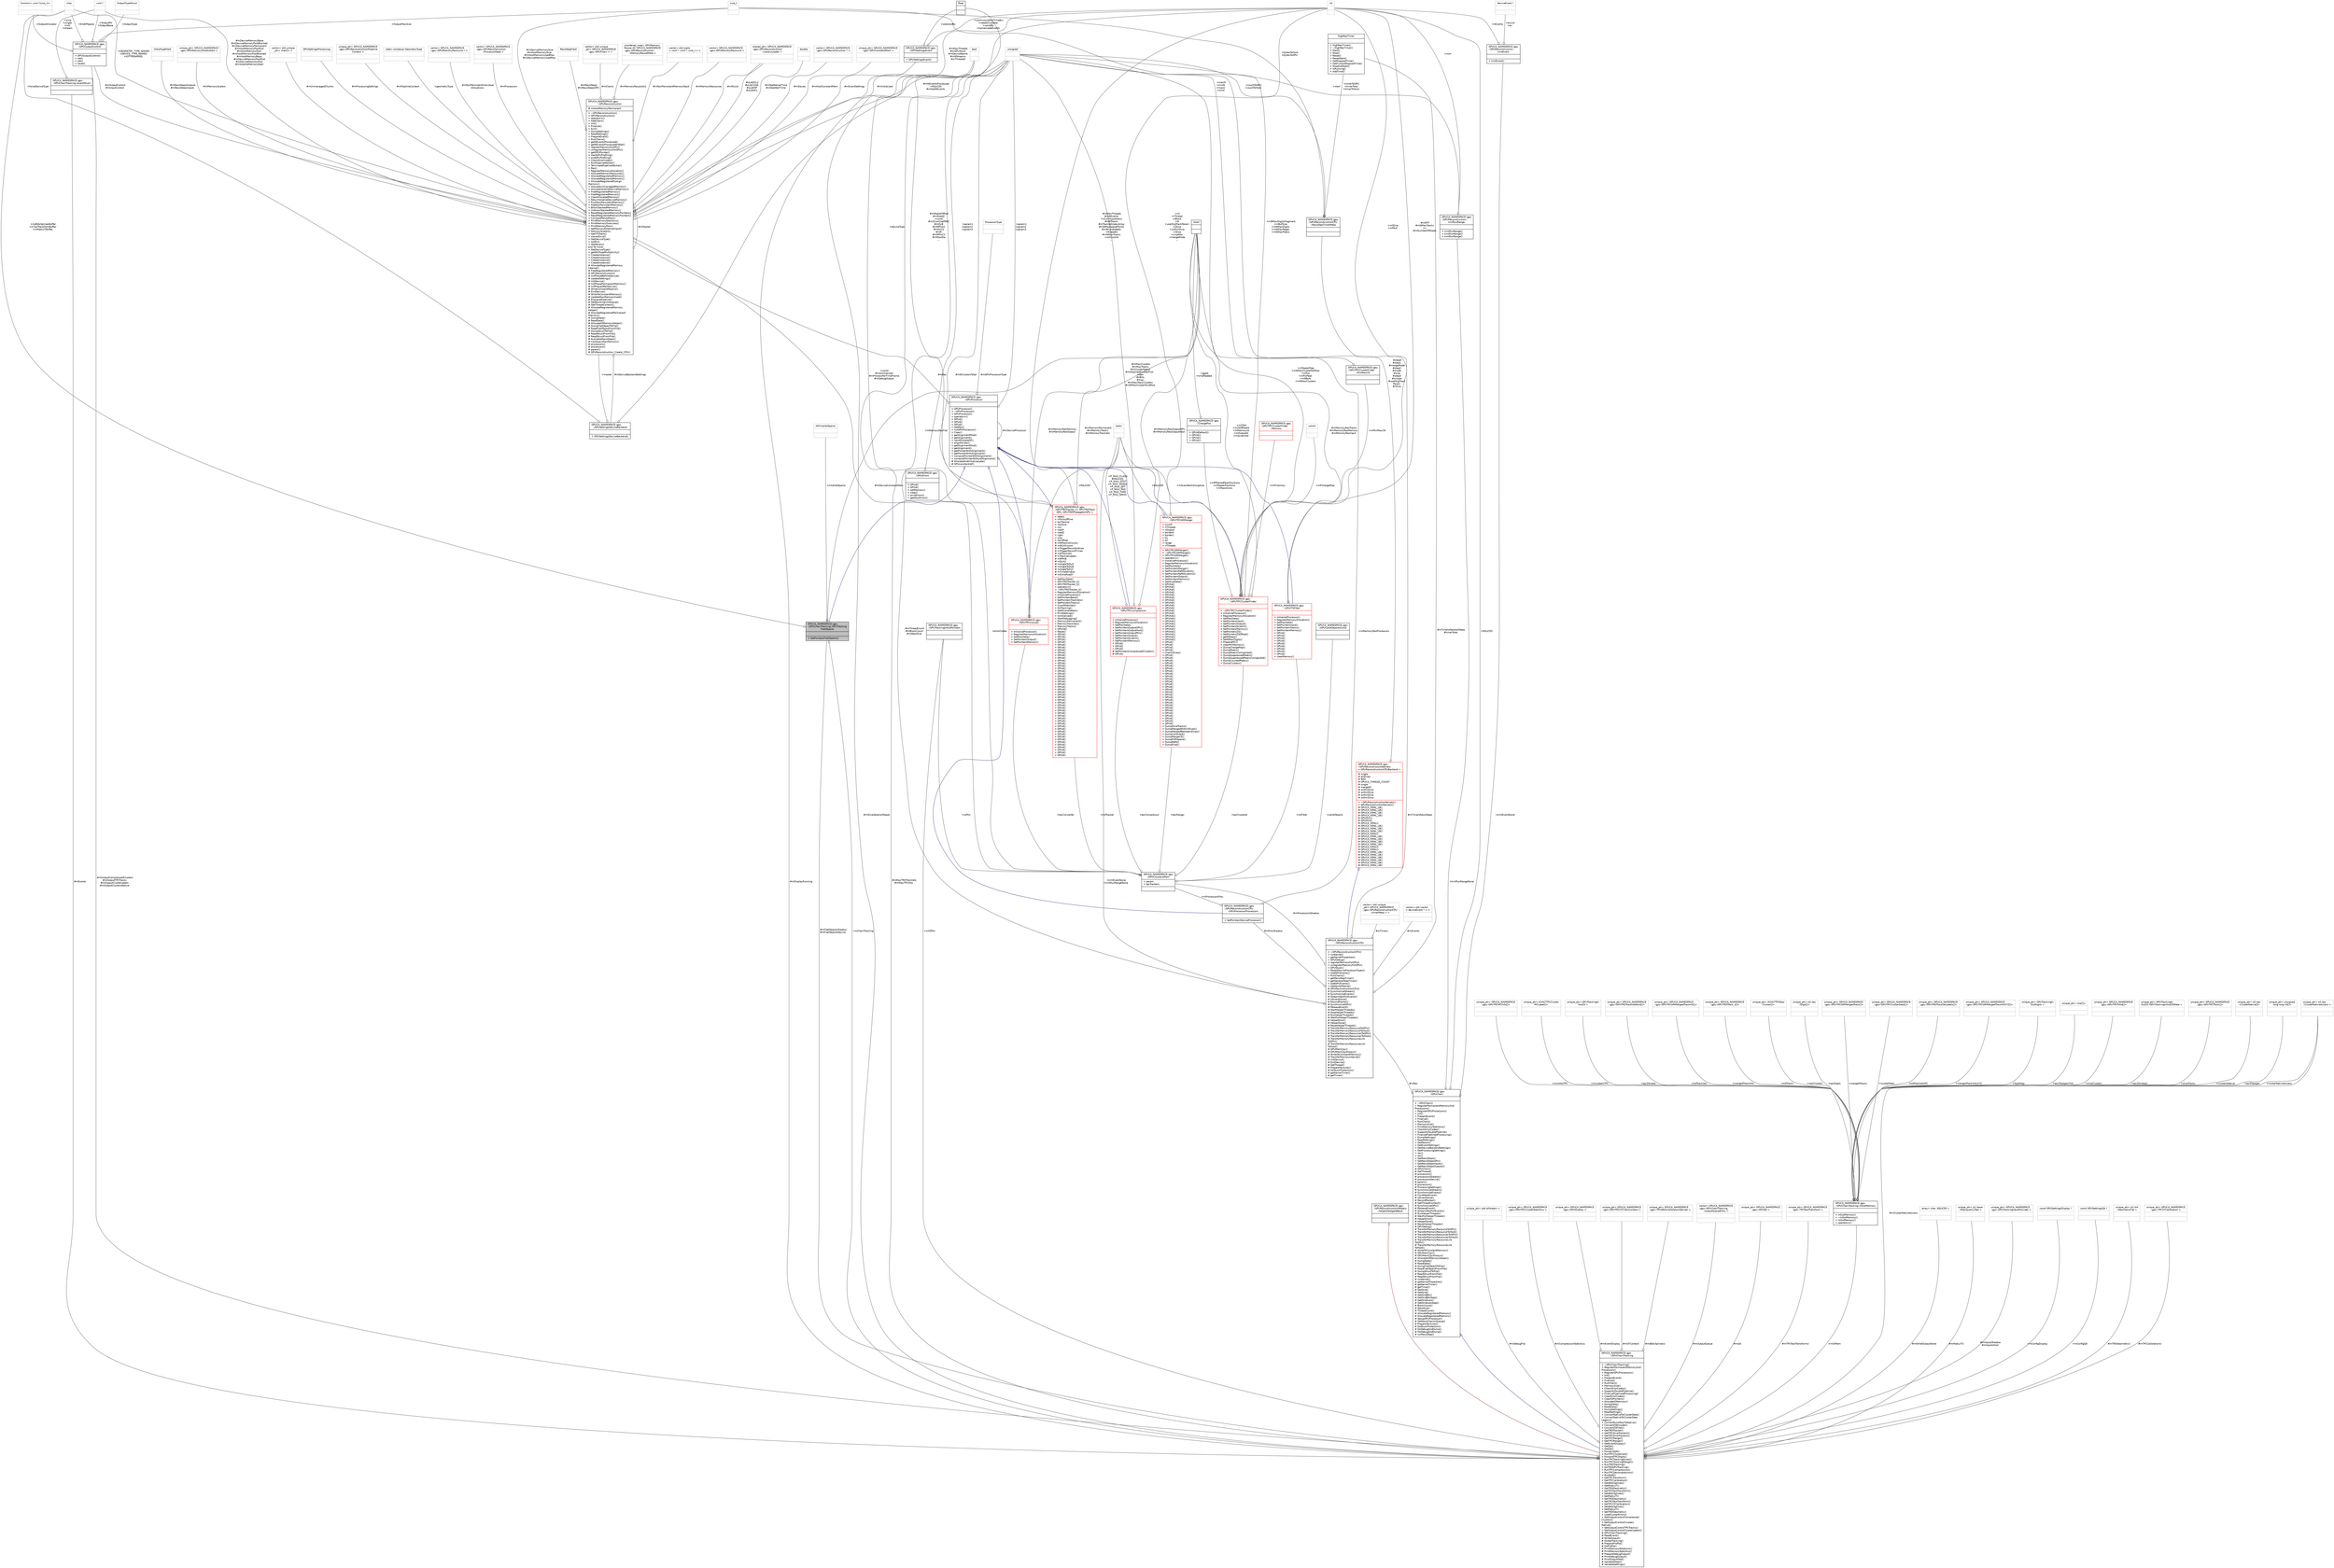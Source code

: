 digraph "GPUCA_NAMESPACE::gpu::GPUChainTracking::GPUTrackingFlatObjects"
{
 // INTERACTIVE_SVG=YES
  bgcolor="transparent";
  edge [fontname="Helvetica",fontsize="10",labelfontname="Helvetica",labelfontsize="10"];
  node [fontname="Helvetica",fontsize="10",shape=record];
  Node2 [label="{GPUCA_NAMESPACE::gpu\l::GPUChainTracking::GPUTracking\lFlatObjects\n||+ SetPointersFlatObjects()\l}",height=0.2,width=0.4,color="black", fillcolor="grey75", style="filled", fontcolor="black"];
  Node3 -> Node2 [dir="back",color="midnightblue",fontsize="10",style="solid",arrowtail="onormal",fontname="Helvetica"];
  Node3 [label="{GPUCA_NAMESPACE::gpu\l::GPUProcessor\n||+ GPUProcessor()\l+ ~GPUProcessor()\l+ GPUProcessor()\l+ operator=()\l+ GPUd()\l+ GPUd()\l+ GPUd()\l+ GetRec()\l+ InitGPUProcessor()\l+ Clear()\l+ getAlignmentMod()\l+ getAlignment()\l+ nextMultipleOf()\l+ alignPointer()\l+ getAlignmentMod()\l+ getAlignment()\l+ getPointerWithAlignment()\l+ getPointerWithAlignment()\l+ computePointerWithAlignment()\l+ computePointerWithoutAlignment()\l# AllocateAndInitializeLate()\l# GPUconstantref()\l}",height=0.2,width=0.4,color="black",URL="$d0/dd7/classGPUCA__NAMESPACE_1_1gpu_1_1GPUProcessor.html"];
  Node4 -> Node3 [color="grey25",fontsize="10",style="solid",label=" #mRec" ,arrowhead="odiamond",fontname="Helvetica"];
  Node4 [label="{GPUCA_NAMESPACE::gpu\l::GPUReconstruction\n|# mHostMemoryPermanent\l|+ ~GPUReconstruction()\l+ GPUReconstruction()\l+ operator=()\l+ AddChain()\l+ Init()\l+ Finalize()\l+ Exit()\l+ DumpSettings()\l+ ReadSettings()\l+ PrepareEvent()\l+ RunChains()\l+ getNEventsProcessed()\l+ getNEventsProcessedInStat()\l+ registerMemoryForGPU()\l+ unregisterMemoryForGPU()\l+ getGPUPointer()\l+ startGPUProfiling()\l+ endGPUProfiling()\l+ CheckErrorCodes()\l+ RunPipelineWorker()\l+ TerminatePipelineWorker()\l+ Res()\l+ RegisterMemoryAllocation()\l+ AllocateMemoryResources()\l+ AllocateRegisteredMemory()\l+ AllocateRegisteredMemory()\l+ AllocateRegisteredForeign\lMemory()\l+ AllocateUnmanagedMemory()\l+ AllocateVolatileDeviceMemory()\l+ FreeRegisteredMemory()\l+ FreeRegisteredMemory()\l+ ClearAllocatedMemory()\l+ ReturnVolatileDeviceMemory()\l+ PushNonPersistentMemory()\l+ PopNonPersistentMemory()\l+ BlockStackedMemory()\l+ UnblockStackedMemory()\l+ ResetRegisteredMemoryPointers()\l+ ResetRegisteredMemoryPointers()\l+ ComputeReuseMax()\l+ PrintMemoryStatistics()\l+ PrintMemoryOverview()\l+ PrintMemoryMax()\l+ SetMemoryExternalInput()\l+ MemoryScalers()\l+ GetITSTraits()\l+ slavesExist()\l+ GetDeviceType()\l+ IsGPU()\l+ GetParam()\land 30 more...\l+ GetDeviceType()\l+ getNIOTypeMultiplicity()\l+ CreateInstance()\l+ CreateInstance()\l+ CreateInstance()\l+ CreateInstance()\l# AllocateRegisteredMemory\lInternal()\l# FreeRegisteredMemory()\l# GPUReconstruction()\l# InitPhaseBeforeDevice()\l# UpdateSettings()\l# InitDevice()\l# InitPhasePermanentMemory()\l# InitPhaseAfterDevice()\l# WriteConstantParams()\l# ExitDevice()\l# WriteToConstantMemory()\l# UpdateMaxMemoryUsed()\l# EnqueuePipeline()\l# GetNextChainInQueue()\l# GetThreadContext()\l# AllocateRegisteredMemory\lHelper()\l# AllocateRegisteredPermanent\lMemory()\l# DumpData()\l# ReadData()\l# AllocateIOMemoryHelper()\l# DumpFlatObjectToFile()\l# ReadFlatObjectFromFile()\l# DumpStructToFile()\l# ReadStructFromFile()\l# ReadStructFromFile()\l# AvailableRecoSteps()\l# CanQueryMaxMemory()\l# processors()\l# processors()\l# param()\l# GPUReconstruction_Create_CPU()\l}",height=0.2,width=0.4,color="black",URL="$d6/df4/classGPUCA__NAMESPACE_1_1gpu_1_1GPUReconstruction.html"];
  Node5 -> Node4 [color="grey25",fontsize="10",style="solid",label=" #mUnmanagedChunks" ,arrowhead="odiamond",fontname="Helvetica"];
  Node5 [label="{vector\< std::unique\l_ptr\< char[]\> \>\n||}",height=0.2,width=0.4,color="grey75"];
  Node4 -> Node4 [color="grey25",fontsize="10",style="solid",label=" #mMaster" ,arrowhead="odiamond",fontname="Helvetica"];
  Node6 -> Node4 [color="grey25",fontsize="10",style="solid",label=" #mMemoryResources" ,arrowhead="odiamond",fontname="Helvetica"];
  Node6 [label="{vector\< GPUCA_NAMESPACE\l::gpu::GPUMemoryResource \>\n||}",height=0.2,width=0.4,color="grey75"];
  Node7 -> Node4 [color="grey25",fontsize="10",style="solid",label=" #sLibOCL2\n#sLibCUDA\n#sLibHIP\n#sLibOCL" ,arrowhead="odiamond",fontname="Helvetica"];
  Node7 [label="{shared_ptr\< GPUCA_NAMESPACE\l::gpu::GPUReconstruction\l::LibraryLoader \>\n||}",height=0.2,width=0.4,color="grey75"];
  Node8 -> Node4 [color="grey25",fontsize="10",style="solid",label=" #mStatKernelTime\n#mStatWallTime" ,arrowhead="odiamond",fontname="Helvetica"];
  Node8 [label="{double\n||}",height=0.2,width=0.4,color="grey75"];
  Node9 -> Node4 [color="grey25",fontsize="10",style="solid",label=" #mSlaves" ,arrowhead="odiamond",fontname="Helvetica"];
  Node9 [label="{vector\< GPUCA_NAMESPACE\l::gpu::GPUReconstruction * \>\n||}",height=0.2,width=0.4,color="grey75"];
  Node10 -> Node4 [color="grey25",fontsize="10",style="solid",label=" #mHostConstantMem" ,arrowhead="odiamond",fontname="Helvetica"];
  Node10 [label="{unique_ptr\< GPUCA_NAMESPACE\l::gpu::GPUConstantMem \>\n||}",height=0.2,width=0.4,color="grey75"];
  Node11 -> Node4 [color="grey25",fontsize="10",style="solid",label=" #mRecoStepsOutputs\n#mRecoStepsInputs" ,arrowhead="odiamond",fontname="Helvetica"];
  Node11 [label="{InOutTypeField\n||}",height=0.2,width=0.4,color="grey75"];
  Node12 -> Node4 [color="grey25",fontsize="10",style="solid",label=" #mMemoryScalers" ,arrowhead="odiamond",fontname="Helvetica"];
  Node12 [label="{unique_ptr\< GPUCA_NAMESPACE\l::gpu::GPUMemorySizeScalers \>\n||}",height=0.2,width=0.4,color="grey75"];
  Node13 -> Node4 [color="grey25",fontsize="10",style="solid",label=" #mOutputControl\n#mInputControl" ,arrowhead="odiamond",fontname="Helvetica"];
  Node13 [label="{GPUCA_NAMESPACE::gpu\l::GPUOutputControl\n||+ GPUOutputControl()\l+ set()\l+ set()\l+ reset()\l}",height=0.2,width=0.4,color="black",URL="$d4/d7c/structGPUCA__NAMESPACE_1_1gpu_1_1GPUOutputControl.html"];
  Node14 -> Node13 [color="grey25",fontsize="10",style="solid",label=" +OutputAllocator" ,arrowhead="odiamond",fontname="Helvetica"];
  Node14 [label="{function\< void *(size_t)\>\n||}",height=0.2,width=0.4,color="grey75"];
  Node15 -> Node13 [color="grey25",fontsize="10",style="solid",label=" +EndOfSpace" ,arrowhead="odiamond",fontname="Helvetica"];
  Node15 [label="{char\n||}",height=0.2,width=0.4,color="grey75"];
  Node16 -> Node13 [color="grey25",fontsize="10",style="solid",label=" +OutputMaxSize" ,arrowhead="odiamond",fontname="Helvetica"];
  Node16 [label="{size_t\n||}",height=0.2,width=0.4,color="grey75"];
  Node17 -> Node13 [color="grey25",fontsize="10",style="solid",label=" +OutputType" ,arrowhead="odiamond",fontname="Helvetica"];
  Node17 [label="{OutputTypeStruct\n||}",height=0.2,width=0.4,color="grey75"];
  Node18 -> Node13 [color="grey25",fontsize="10",style="solid",label=" +OutputPtr\n+OutputBase" ,arrowhead="odiamond",fontname="Helvetica"];
  Node18 [label="{void *\n||}",height=0.2,width=0.4,color="grey75"];
  Node15 -> Node4 [color="grey25",fontsize="10",style="solid",label=" +GEOMETRY_TYPE_NAMES\n+DEVICE_TYPE_NAMES\n+IOTYPENAMES" ,arrowhead="odiamond",fontname="Helvetica"];
  Node7 -> Node4 [color="grey25",fontsize="10",style="solid",label=" #mMyLib" ,arrowhead="odiamond",fontname="Helvetica"];
  Node19 -> Node4 [color="grey25",fontsize="10",style="solid",label=" #mEventSettings" ,arrowhead="odiamond",fontname="Helvetica"];
  Node19 [label="{GPUCA_NAMESPACE::gpu\l::GPUSettingsEvent\n||+ GPUSettingsEvent()\l}",height=0.2,width=0.4,color="black",URL="$d0/d50/structGPUCA__NAMESPACE_1_1gpu_1_1GPUSettingsEvent.html"];
  Node20 -> Node19 [color="grey25",fontsize="10",style="solid",label=" +solenoidBz" ,arrowhead="odiamond",fontname="Helvetica"];
  Node20 [label="{float\n||}",height=0.2,width=0.4,color="black",URL="$d4/dc3/classfloat.html"];
  Node21 -> Node19 [color="grey25",fontsize="10",style="solid",label=" +continuousMaxTimeBin\n+needsClusterer\n+constBz\n+homemadeEvents" ,arrowhead="odiamond",fontname="Helvetica"];
  Node21 [label="{int\n||}",height=0.2,width=0.4,color="grey75"];
  Node16 -> Node4 [color="grey25",fontsize="10",style="solid",label=" #mDeviceMemorySize\n#mHostMemorySize\n#mHostMemoryUsedMax\n#mDeviceMemoryUsedMax" ,arrowhead="odiamond",fontname="Helvetica"];
  Node22 -> Node4 [color="grey25",fontsize="10",style="solid",label=" #mProcessingSettings" ,arrowhead="odiamond",fontname="Helvetica"];
  Node22 [label="{GPUSettingsProcessing\n||}",height=0.2,width=0.4,color="grey75"];
  Node23 -> Node4 [color="grey25",fontsize="10",style="solid",label=" #mDeviceConstantMem" ,arrowhead="odiamond",fontname="Helvetica"];
  Node23 [label="{GPUCA_NAMESPACE::gpu\l::GPUConstantMem\n|+ param\l+ tpcTrackers\l|}",height=0.2,width=0.4,color="black",URL="$dc/d57/structGPUCA__NAMESPACE_1_1gpu_1_1GPUConstantMem.html"];
  Node24 -> Node23 [color="grey25",fontsize="10",style="solid",label=" +tpcClusterer" ,arrowhead="odiamond",fontname="Helvetica"];
  Node24 [label="{GPUCA_NAMESPACE::gpu\l::GPUTPCClusterFinder\n||+ ~GPUTPCClusterFinder()\l+ InitializeProcessor()\l+ RegisterMemoryAllocation()\l+ SetMaxData()\l+ SetPointersInput()\l+ SetPointersOutput()\l+ SetPointersScratch()\l+ SetPointersMemory()\l+ SetPointersZS()\l+ SetPointersZSOffset()\l+ getNSteps()\l+ SetNMaxDigits()\l+ PrepareMC()\l+ clearMCMemory()\l+ DumpChargeMap()\l+ DumpPeaks()\l+ DumpPeaksCompacted()\l+ DumpSuppressedPeaks()\l+ DumpSuppressedPeaksCompacted()\l+ DumpCountedPeaks()\l+ DumpClusters()\l}",height=0.2,width=0.4,color="red",URL="$da/dac/classGPUCA__NAMESPACE_1_1gpu_1_1GPUTPCClusterFinder.html"];
  Node3 -> Node24 [dir="back",color="midnightblue",fontsize="10",style="solid",arrowtail="onormal",fontname="Helvetica"];
  Node25 -> Node24 [color="grey25",fontsize="10",style="solid",label=" +mMinMaxCN" ,arrowhead="odiamond",fontname="Helvetica"];
  Node25 [label="{GPUCA_NAMESPACE::gpu\l::GPUTPCClusterFinder\l::MinMaxCN\n||}",height=0.2,width=0.4,color="black",URL="$dc/dc6/structGPUCA__NAMESPACE_1_1gpu_1_1GPUTPCClusterFinder_1_1MinMaxCN.html"];
  Node26 -> Node25 [color="grey25",fontsize="10",style="solid",label=" +maxN\n+minN\n+maxC\n+minC" ,arrowhead="odiamond",fontname="Helvetica"];
  Node26 [label="{unsigned\n||}",height=0.2,width=0.4,color="grey75"];
  Node27 -> Node24 [color="grey25",fontsize="10",style="solid",label=" +mPmemory" ,arrowhead="odiamond",fontname="Helvetica"];
  Node27 [label="{GPUCA_NAMESPACE::gpu\l::GPUTPCClusterFinder\l::Memory\n||}",height=0.2,width=0.4,color="red",URL="$d6/d9c/structGPUCA__NAMESPACE_1_1gpu_1_1GPUTPCClusterFinder_1_1Memory.html"];
  Node32 -> Node24 [color="grey25",fontsize="10",style="solid",label=" +mPfilteredPeakPositions\n+mPpeakPositions\n+mPpositions" ,arrowhead="odiamond",fontname="Helvetica"];
  Node32 [label="{GPUCA_NAMESPACE::gpu\l::ChargePos\n||+ GPUdDefault()\l+ GPUdi()\l+ GPUdi()\l+ GPUdi()\l}",height=0.2,width=0.4,color="black",URL="$dd/d68/structGPUCA__NAMESPACE_1_1gpu_1_1ChargePos.html"];
  Node30 -> Node32 [color="grey25",fontsize="10",style="solid",label=" +gpad\n+timePadded" ,arrowhead="odiamond",fontname="Helvetica"];
  Node30 [label="{short\n||}",height=0.2,width=0.4,color="black",URL="$dc/d10/classshort.html"];
  Node30 -> Node24 [color="grey25",fontsize="10",style="solid",label=" +mZSId\n+mZSOffsetId\n+mMemoryId\n+mOutputId\n+mScratchId" ,arrowhead="odiamond",fontname="Helvetica"];
  Node16 -> Node24 [color="grey25",fontsize="10",style="solid",label=" +mNMaxDigitsFragment\n+mBufSize\n+mNMaxDigits\n+mNMaxPages\n+mNMaxPeaks" ,arrowhead="odiamond",fontname="Helvetica"];
  Node33 -> Node24 [color="grey25",fontsize="10",style="solid",label=" +mPchargeMap" ,arrowhead="odiamond",fontname="Helvetica"];
  Node33 [label="{ushort\n||}",height=0.2,width=0.4,color="grey75"];
  Node21 -> Node24 [color="grey25",fontsize="10",style="solid",label=" +mISlice\n+mPbuf" ,arrowhead="odiamond",fontname="Helvetica"];
  Node39 -> Node24 [color="grey25",fontsize="10",style="solid",label=" +mScanWorkGroupSize" ,arrowhead="odiamond",fontname="Helvetica"];
  Node39 [label="{static\n||}",height=0.2,width=0.4,color="grey75"];
  Node26 -> Node24 [color="grey25",fontsize="10",style="solid",label=" +mPpeakMap\n+mNMaxClusterPerRow\n+mPzs\n+mPisPeak\n+mNBufs\n+mNMaxClusters" ,arrowhead="odiamond",fontname="Helvetica"];
  Node43 -> Node23 [color="grey25",fontsize="10",style="solid",label=" +itsFitter" ,arrowhead="odiamond",fontname="Helvetica"];
  Node43 [label="{GPUCA_NAMESPACE::gpu\l::GPUITSFitter\n||+ InitializeProcessor()\l+ RegisterMemoryAllocation()\l+ SetMaxData()\l+ SetPointersInput()\l+ SetPointersTracks()\l+ SetPointersMemory()\l+ GPUd()\l+ GPUd()\l+ GPUd()\l+ GPUd()\l+ GPUd()\l+ GPUd()\l+ GPUd()\l+ GPUd()\l+ GPUd()\l+ clearMemory()\l}",height=0.2,width=0.4,color="red",URL="$d8/df8/classGPUCA__NAMESPACE_1_1gpu_1_1GPUITSFitter.html"];
  Node3 -> Node43 [dir="back",color="midnightblue",fontsize="10",style="solid",arrowtail="onormal",fontname="Helvetica"];
  Node30 -> Node43 [color="grey25",fontsize="10",style="solid",label=" #mMemoryResTracks\n#mMemoryResMemory\n#mMemoryResInput" ,arrowhead="odiamond",fontname="Helvetica"];
  Node21 -> Node43 [color="grey25",fontsize="10",style="solid",label=" #mNTF\n#mNMaxTracks\n+v\n#mNumberOfRoads" ,arrowhead="odiamond",fontname="Helvetica"];
  Node66 -> Node23 [color="grey25",fontsize="10",style="solid",label=" +ioPtrs" ,arrowhead="odiamond",fontname="Helvetica"];
  Node66 [label="{GPUCA_NAMESPACE::gpu\l::GPUTrackingInOutPointers\n||}",height=0.2,width=0.4,color="black",URL="$d2/d7f/structGPUCA__NAMESPACE_1_1gpu_1_1GPUTrackingInOutPointers.html"];
  Node67 -> Node23 [color="grey25",fontsize="10",style="solid",label=" +tpcConverter" ,arrowhead="odiamond",fontname="Helvetica"];
  Node67 [label="{GPUCA_NAMESPACE::gpu\l::GPUTPCConvert\n||+ InitializeProcessor()\l+ RegisterMemoryAllocation()\l+ SetMaxData()\l+ SetPointersOutput()\l+ SetPointersMemory()\l}",height=0.2,width=0.4,color="red",URL="$d3/d6f/classGPUCA__NAMESPACE_1_1gpu_1_1GPUTPCConvert.html"];
  Node3 -> Node67 [dir="back",color="midnightblue",fontsize="10",style="solid",arrowtail="onormal",fontname="Helvetica"];
  Node30 -> Node67 [color="grey25",fontsize="10",style="solid",label=" #mMemoryResMemory\n#mMemoryResOutput" ,arrowhead="odiamond",fontname="Helvetica"];
  Node26 -> Node67 [color="grey25",fontsize="10",style="solid",label=" #mNClustersTotal" ,arrowhead="odiamond",fontname="Helvetica"];
  Node39 -> Node67 [color="grey25",fontsize="10",style="solid",label=" +NSLICES" ,arrowhead="odiamond",fontname="Helvetica"];
  Node70 -> Node23 [color="grey25",fontsize="10",style="solid",label=" +trdTracker" ,arrowhead="odiamond",fontname="Helvetica"];
  Node70 [label="{GPUCA_NAMESPACE::gpu\l::GPUTRDTracker_t\< GPUTRDTrack\lGPU, GPUTRDPropagatorGPU \>\n|+ labels\l+ nTrkltsOffline\l+ tpcTrackId\l+ rowSize\l+ cov\l+ roadY\l+ roadZ\l+ right\l+ size\l+ idxOffset\l# mNMaxCollisions\l# mNCollisions\l# mTriggerRecordIndices\l# mTriggerRecordTimes\l# mNTracklets\l# mTrackletLabels\l# mRPhiB\l# mDyA2\l# mAngleToDyA\l# mAngleToDyB\l# mAngleToDyC\l# mTimeWindow\l# mExtraRoadY\l|+ SetMaxData()\l+ GPUTRDTracker_t()\l+ GPUTRDTracker_t()\l+ operator=()\l+ ~GPUTRDTracker_t()\l+ RegisterMemoryAllocation()\l+ InitializeProcessor()\l+ SetPointersBase()\l+ SetPointersTracklets()\l+ SetPointersTracks()\l+ CountMatches()\l+ DoTracking()\l+ SetNCandidates()\l+ PrintSettings()\l+ IsInitialized()\l+ StartDebugging()\l+ MemoryPermanent()\l+ MemoryTracklets()\l+ MemoryTracks()\l+ GPUhd()\l+ Reset()\l+ GPUd()\l+ GPUd()\l+ GPUd()\l+ GPUd()\l+ GPUd()\l+ GPUd()\l+ GPUd()\l+ GPUd()\l+ GPUd()\l+ GPUd()\l+ GPUd()\l+ GPUd()\l+ GPUd()\l+ GPUd()\l+ GPUd()\l+ GPUd()\l+ GPUd()\l+ GPUd()\l+ GPUd()\l+ GPUd()\l+ GPUd()\l+ GPUd()\l+ GPUd()\l+ GPUd()\l+ GPUd()\l+ GPUd()\l+ GPUd()\l+ GPUd()\l+ GPUd()\l+ GPUd()\l+ GPUd()\l+ GPUd()\l+ GPUd()\l+ GPUd()\l+ GPUd()\l+ GPUd()\l+ GPUd()\l+ GPUd()\l+ GPUd()\l+ GPUd()\l+ GPUd()\l+ GPUd()\l+ GPUd()\l+ GPUd()\l+ GPUd()\l+ GPUd()\l+ GPUd()\l}",height=0.2,width=0.4,color="red",URL="$db/db5/classGPUCA__NAMESPACE_1_1gpu_1_1GPUTRDTracker__t.html"];
  Node3 -> Node70 [dir="back",color="midnightblue",fontsize="10",style="solid",arrowtail="onormal",fontname="Helvetica"];
  Node30 -> Node70 [color="grey25",fontsize="10",style="solid",label=" #mMemoryPermanent\n#mMemoryTracks\n#mMemoryTracklets" ,arrowhead="odiamond",fontname="Helvetica"];
  Node20 -> Node70 [color="grey25",fontsize="10",style="solid",label=" #mRadialOffset\n#mRoadZ\n+const\n#mZCorrCoefNRC\n#mDyB\n#mRPhiA2\n#mDyC2\n#mR\n#mRPhiC2\n#mMaxEta\n..." ,arrowhead="odiamond",fontname="Helvetica"];
  Node21 -> Node70 [color="grey25",fontsize="10",style="solid",label=" #mMaxThreads\n#mNEvents\n+nCurrHypothesis\n#mNTracks\n#mTrackletIndexArray\n#mNMaxSpacePoints\n#mNCandidates\n+threadId\n#mNMaxTracks\n+collisionId\n..." ,arrowhead="odiamond",fontname="Helvetica"];
  Node31 -> Node70 [color="grey25",fontsize="10",style="solid",label=" +const\n#mIsInitialized\n#mProcessPerTimeFrame\n#mDebugOutput" ,arrowhead="odiamond",fontname="Helvetica"];
  Node31 [label="{bool\n||}",height=0.2,width=0.4,color="grey75"];
  Node82 -> Node23 [color="grey25",fontsize="10",style="solid",label=" +errorCodes" ,arrowhead="odiamond",fontname="Helvetica"];
  Node82 [label="{GPUCA_NAMESPACE::gpu\l::GPUErrors\n||+ GPUd()\l+ GPUd()\l+ setMemory()\l+ clear()\l+ printErrors()\l+ getMaxErrors()\l}",height=0.2,width=0.4,color="black",URL="$db/d11/classGPUCA__NAMESPACE_1_1gpu_1_1GPUErrors.html"];
  Node26 -> Node82 [color="grey25",fontsize="10",style="solid",label=" +param1\n+param2\n+param3" ,arrowhead="odiamond",fontname="Helvetica"];
  Node83 -> Node23 [color="grey25",fontsize="10",style="solid",label=" +calibObjects" ,arrowhead="odiamond",fontname="Helvetica"];
  Node83 [label="{GPUCA_NAMESPACE::gpu\l::GPUCalibObjectsConst\n||}",height=0.2,width=0.4,color="black",URL="$d5/d6e/structGPUCA__NAMESPACE_1_1gpu_1_1GPUCalibObjectsConst.html"];
  Node84 -> Node23 [color="grey25",fontsize="10",style="solid",label=" +tpcCompressor" ,arrowhead="odiamond",fontname="Helvetica"];
  Node84 [label="{GPUCA_NAMESPACE::gpu\l::GPUTPCCompression\n||+ InitializeProcessor()\l+ RegisterMemoryAllocation()\l+ SetMaxData()\l+ SetPointersOutputGPU()\l+ SetPointersOutputHost()\l+ SetPointersOutputPtrs()\l+ SetPointersOutput()\l+ SetPointersScratch()\l+ SetPointersMemory()\l+ GPUd()\l+ GPUd()\l+ GPUd()\l# SetPointersCompressedClusters()\l# GPUd()\l}",height=0.2,width=0.4,color="red",URL="$d0/da0/classGPUCA__NAMESPACE_1_1gpu_1_1GPUTPCCompression.html"];
  Node3 -> Node84 [dir="back",color="midnightblue",fontsize="10",style="solid",arrowtail="onormal",fontname="Helvetica"];
  Node30 -> Node84 [color="grey25",fontsize="10",style="solid",label=" #mMemoryResOutputGPU\n#mMemoryResOutputHost" ,arrowhead="odiamond",fontname="Helvetica"];
  Node26 -> Node84 [color="grey25",fontsize="10",style="solid",label=" #mMaxClusters\n#mMaxTracks\n#mClusterStatus\n#mAttachedClusterFirst\lIndex\n#nBits\n#max\n#mMaxTrackClusters\n#mNMaxClusterSliceRow" ,arrowhead="odiamond",fontname="Helvetica"];
  Node39 -> Node84 [color="grey25",fontsize="10",style="solid",label=" +P_MAX_FLAGS\n#NSLICES\n+P_MAX_QTOT\n+P_MAX_SIGMA\n+P_MAX_QPT\n+P_MAX_PAD\n+P_MAX_TIME\n+P_MAX_QMAX" ,arrowhead="odiamond",fontname="Helvetica"];
  Node99 -> Node23 [color="grey25",fontsize="10",style="solid",label=" +tpcMerger" ,arrowhead="odiamond",fontname="Helvetica"];
  Node99 [label="{GPUCA_NAMESPACE::gpu\l::GPUTPCGMMerger\n|+ sliceTr\l+ nThreads\l+ nOutput\l+ border0\l+ border1\l+ b1\l+ b2\l+ range\l+ nThreads\l|+ GPUTPCGMMerger()\l+ ~GPUTPCGMMerger()\l+ GPUTPCGMMerger()\l+ operator=()\l+ InitializeProcessor()\l+ RegisterMemoryAllocation()\l+ SetMaxData()\l+ SetPointersMerger()\l+ SetPointersRefitScratch()\l+ SetPointersRefitScratch2()\l+ SetPointersOutput()\l+ SetPointersMemory()\l+ SetSliceData()\l+ GPUhd()\l+ GPUhd()\l+ GPUhd()\l+ GPUhd()\l+ GPUhd()\l+ GPUhd()\l+ GPUhd()\l+ GPUhd()\l+ GPUhd()\l+ GPUhd()\l+ GPUhd()\l+ GPUhd()\l+ GPUhdi()\l+ GPUhdi()\l+ GPUhdi()\l+ GPUhdi()\l+ GPUhdi()\l+ GPUhdi()\l+ GPUhdi()\l+ GPUhdi()\l+ GPUhdi()\l+ GPUhdi()\l+ GPUd()\l+ GPUd()\l+ GPUd()\l+ GPUd()\l+ CheckSlices()\l+ GPUd()\l+ GPUd()\l+ GPUd()\l+ GPUd()\l+ GPUd()\l+ GPUd()\l+ GPUd()\l+ GPUd()\l+ GPUd()\l+ GPUd()\l+ GPUd()\l+ GPUd()\l+ GPUd()\l+ GPUd()\l+ GPUd()\l+ GPUd()\l+ GPUd()\l+ GPUd()\l+ GPUd()\l+ GPUd()\l+ GPUd()\l+ GPUd()\l+ GPUd()\l+ GPUd()\l+ GPUd()\l+ GPUd()\l+ GPUd()\l+ DumpSliceTracks()\l+ DumpMergedWithinSlices()\l+ DumpMergedBetweenSlices()\l+ DumpCollected()\l+ DumpMergeCE()\l+ DumpFitPrepare()\l+ DumpRefit()\l+ DumpFinal()\l}",height=0.2,width=0.4,color="red",URL="$d5/d35/classGPUCA__NAMESPACE_1_1gpu_1_1GPUTPCGMMerger.html"];
  Node3 -> Node99 [dir="back",color="midnightblue",fontsize="10",style="solid",arrowtail="onormal",fontname="Helvetica"];
  Node21 -> Node99 [color="grey25",fontsize="10",style="solid",label=" +n2\n+iThread\n+iBlock\n+N\n+useOrigTrackParam\n+jSlice\n+withinSlice\n+iSlice\n+cmpMax\n+mergeMode\n..." ,arrowhead="odiamond",fontname="Helvetica"];
  Node39 -> Node99 [color="grey25",fontsize="10",style="solid",label=" +NSLICES" ,arrowhead="odiamond",fontname="Helvetica"];
  Node100 -> Node4 [color="grey25",fontsize="10",style="solid",label=" #mPipelineContext" ,arrowhead="odiamond",fontname="Helvetica"];
  Node100 [label="{unique_ptr\< GPUCA_NAMESPACE\l::gpu::GPUReconstructionPipeline\lContext \>\n||}",height=0.2,width=0.4,color="grey75"];
  Node21 -> Node4 [color="grey25",fontsize="10",style="solid",label=" #mMaxThreads\n#mGPUStuck\n#mDeviceName\n#mNStreams\n#mThreadId" ,arrowhead="odiamond",fontname="Helvetica"];
  Node101 -> Node4 [color="grey25",fontsize="10",style="solid",label=" +geometryType" ,arrowhead="odiamond",fontname="Helvetica"];
  Node101 [label="{static constexpr GeometryType\n||}",height=0.2,width=0.4,color="grey75"];
  Node31 -> Node4 [color="grey25",fontsize="10",style="solid",label=" #mInitialized" ,arrowhead="odiamond",fontname="Helvetica"];
  Node102 -> Node4 [color="grey25",fontsize="10",style="solid",label=" #mDeviceBackendSettings" ,arrowhead="odiamond",fontname="Helvetica"];
  Node102 [label="{GPUCA_NAMESPACE::gpu\l::GPUSettingsDeviceBackend\n||+ GPUSettingsDeviceBackend()\l}",height=0.2,width=0.4,color="black",URL="$dd/dc7/structGPUCA__NAMESPACE_1_1gpu_1_1GPUSettingsDeviceBackend.html"];
  Node4 -> Node102 [color="grey25",fontsize="10",style="solid",label=" +master" ,arrowhead="odiamond",fontname="Helvetica"];
  Node15 -> Node102 [color="grey25",fontsize="10",style="solid",label=" +forceDeviceType" ,arrowhead="odiamond",fontname="Helvetica"];
  Node26 -> Node102 [color="grey25",fontsize="10",style="solid",label=" +deviceType" ,arrowhead="odiamond",fontname="Helvetica"];
  Node103 -> Node4 [color="grey25",fontsize="10",style="solid",label=" #mNonPersistentIndividual\lAllocations" ,arrowhead="odiamond",fontname="Helvetica"];
  Node103 [label="{vector\< GPUCA_NAMESPACE\l::gpu::GPUMemoryResource * \>\n||}",height=0.2,width=0.4,color="grey75"];
  Node104 -> Node4 [color="grey25",fontsize="10",style="solid",label=" #mProcessors" ,arrowhead="odiamond",fontname="Helvetica"];
  Node104 [label="{vector\< GPUCA_NAMESPACE\l::gpu::GPUReconstruction\l::ProcessorData \>\n||}",height=0.2,width=0.4,color="grey75"];
  Node105 -> Node4 [color="grey25",fontsize="10",style="solid",label=" #mRecoSteps\n#mRecoStepsGPU" ,arrowhead="odiamond",fontname="Helvetica"];
  Node105 [label="{RecoStepField\n||}",height=0.2,width=0.4,color="grey75"];
  Node106 -> Node4 [color="grey25",fontsize="10",style="solid",label=" #mChains" ,arrowhead="odiamond",fontname="Helvetica"];
  Node106 [label="{vector\< std::unique\l_ptr\< GPUCA_NAMESPACE\l::gpu::GPUChain \> \>\n||}",height=0.2,width=0.4,color="grey75"];
  Node26 -> Node4 [color="grey25",fontsize="10",style="solid",label=" #mNEventsProcessed\n+NSLICES\n#mStatNEvents" ,arrowhead="odiamond",fontname="Helvetica"];
  Node107 -> Node4 [color="grey25",fontsize="10",style="solid",label=" #mMemoryReuse1to1" ,arrowhead="odiamond",fontname="Helvetica"];
  Node107 [label="{unordered_map\< GPUMemory\lReuse::ID, GPUCA_NAMESPACE\l::gpu::GPUReconstruction\l::MemoryReuseMeta \>\n||}",height=0.2,width=0.4,color="grey75"];
  Node18 -> Node4 [color="grey25",fontsize="10",style="solid",label=" #mDeviceMemoryBase\n#mDeviceMemoryPoolBlocked\n#mDeviceMemoryPermanent\n#mHostMemoryPoolEnd\n#mHostMemoryPool\n#mHostMemoryPoolBlocked\n#mHostMemoryBase\n#mDeviceMemoryPoolEnd\n#mDeviceMemoryPool\n#mVolatileMemoryStart\n..." ,arrowhead="odiamond",fontname="Helvetica"];
  Node108 -> Node4 [color="grey25",fontsize="10",style="solid",label=" #mNonPersistentMemoryStack" ,arrowhead="odiamond",fontname="Helvetica"];
  Node108 [label="{vector\< std::tuple\l\< void *, void *, size_t \> \>\n||}",height=0.2,width=0.4,color="grey75"];
  Node3 -> Node3 [color="grey25",fontsize="10",style="solid",label=" #mDeviceProcessor" ,arrowhead="odiamond",fontname="Helvetica"];
  Node109 -> Node3 [color="grey25",fontsize="10",style="solid",label=" #mGPUProcessorType" ,arrowhead="odiamond",fontname="Helvetica"];
  Node109 [label="{ProcessorType\n||}",height=0.2,width=0.4,color="grey75"];
  Node26 -> Node3 [color="grey25",fontsize="10",style="solid",label=" +param1\n+param2\n+param3" ,arrowhead="odiamond",fontname="Helvetica"];
  Node110 -> Node2 [color="grey25",fontsize="10",style="solid",label=" +mCalibObjects" ,arrowhead="odiamond",fontname="Helvetica"];
  Node110 [label="{GPUCalibObjects\n||}",height=0.2,width=0.4,color="grey75"];
  Node30 -> Node2 [color="grey25",fontsize="10",style="solid",label=" +mMemoryResFlat" ,arrowhead="odiamond",fontname="Helvetica"];
  Node15 -> Node2 [color="grey25",fontsize="10",style="solid",label=" +mdEdxSplinesBuffer\n+mTpcTransformBuffer\n+mMatLUTBuffer" ,arrowhead="odiamond",fontname="Helvetica"];
  Node111 -> Node2 [color="grey25",fontsize="10",style="solid",label=" +mChainTracking" ,arrowhead="odiamond",fontname="Helvetica"];
  Node111 [label="{GPUCA_NAMESPACE::gpu\l::GPUChainTracking\n||+ ~GPUChainTracking()\l+ RegisterPermanentMemoryAnd\lProcessors()\l+ RegisterGPUProcessors()\l+ Init()\l+ PrepareEvent()\l+ Finalize()\l+ RunChain()\l+ MemorySize()\l+ CheckErrorCodes()\l+ SupportsDoublePipeline()\l+ FinalizePipelinedProcessing()\l+ ClearErrorCodes()\l+ ClearIOPointers()\l+ AllocateIOMemory()\l+ DumpData()\l+ ReadData()\l+ DumpSettings()\l+ ReadSettings()\l+ ConvertNativeToClusterData()\l+ ConvertNativeToClusterData\lLegacy()\l+ ConvertRun2RawToNative()\l+ ConvertZSEncoder()\l+ ConvertZSFilter()\l+ GetTRDTracker()\l+ GetTPCSliceTrackers()\l+ GetTPCSliceTrackers()\l+ GetTPCMerger()\l+ GetTPCMerger()\l+ GetEventDisplay()\l+ GetQA()\l+ GetQA()\l+ ForceInitQA()\l+ RunTPCClusterizer()\l+ ForwardTPCDigits()\l+ RunTPCTrackingSlices()\l+ RunTPCTrackingMerger()\l+ RunTRDTracking()\l+ DoTRDGPUTracking()\l+ RunTPCCompression()\l+ RunTPCDecompression()\l+ RunRefit()\l+ GetTPCTransform()\l+ GetTPCCalibration()\l+ GetdEdxSplines()\l+ GetMatLUT()\l+ GetTRDGeometry()\l+ SetTPCFastTransform()\l+ SetdEdxSplines()\l+ SetMatLUT()\l+ SetTRDGeometry()\l+ SetTPCFastTransform()\l+ SetTPCCFCalibration()\l+ SetdEdxSplines()\l+ SetMatLUT()\l+ SetTRDGeometry()\l+ LoadClusterErrors()\l+ SetOutputControlCompressed\lClusters()\l+ SetOutputControlClusters\lNative()\l+ SetOutputControlTPCTracks()\l+ SetOutputControlClusterLabels()\l# GPUChainTracking()\l# ReadEvent()\l# WriteOutput()\l# GlobalTracking()\l# PrepareProfile()\l# DoProfile()\l# PrintMemoryRelations()\l# PrintMemoryStatistics()\l# PrepareDebugOutput()\l# PrintDebugOutput()\l# PrintOutputStat()\l# ValidateSteps()\l# ValidateSettings()\l}",height=0.2,width=0.4,color="black",URL="$d5/d5f/classGPUCA__NAMESPACE_1_1gpu_1_1GPUChainTracking.html"];
  Node112 -> Node111 [dir="back",color="midnightblue",fontsize="10",style="solid",arrowtail="onormal",fontname="Helvetica"];
  Node112 [label="{GPUCA_NAMESPACE::gpu\l::GPUChain\n||+ ~GPUChain()\l+ RegisterPermanentMemoryAnd\lProcessors()\l+ RegisterGPUProcessors()\l+ Init()\l+ PrepareEvent()\l+ Finalize()\l+ RunChain()\l+ MemorySize()\l+ PrintMemoryStatistics()\l+ CheckErrorCodes()\l+ SupportsDoublePipeline()\l+ FinalizePipelinedProcessing()\l+ DumpSettings()\l+ ReadSettings()\l+ GetParam()\l+ GetEventSettings()\l+ GetDeviceBackendSettings()\l+ GetProcessingSettings()\l+ rec()\l+ rec()\l+ GetRecoSteps()\l+ GetRecoStepsGPU()\l+ GetRecoStepsInputs()\l+ GetRecoStepsOutputs()\l# GPUChain()\l# GetThread()\l# processors()\l# processorsShadow()\l# processorsDevice()\l# param()\l# processors()\l# ProcessingSettings()\l# SynchronizeStream()\l# SynchronizeEvents()\l# CondWaitEvent()\l# IsEventDone()\l# RecordMarker()\l# GetThreadContext()\l# SynchronizeGPU()\l# ReleaseEvent()\l# StreamWaitForEvents()\l# RunHelperThreads()\l# WaitForHelperThreads()\l# HelperError()\l# HelperDone()\l# ResetHelperThreads()\l# GPUDebug()\l# TransferMemoryResourceToGPU()\l# TransferMemoryResourceToHost()\l# TransferMemoryResourcesToGPU()\l# TransferMemoryResourcesToHost()\l# TransferMemoryResourceLink\lToGPU()\l# TransferMemoryResourceLink\lToHost()\l# WriteToConstantMemory()\l# GPUMemCpy()\l# GPUMemCpyAlways()\l# AllocateIOMemoryHelper()\l# DumpData()\l# ReadData()\l# DumpFlatObjectToFile()\l# ReadFlatObjectFromFile()\l# DumpStructToFile()\l# ReadStructFromFile()\l# ReadStructFromFile()\l# runKernel()\l# getKernelProperties()\l# getKernelTimer()\l# getTimer()\l# GetGrid()\l# GetGrid()\l# GetGridBlk()\l# GetGridBlkStep()\l# GetGridAuto()\l# GetGridAutoStep()\l# BlockCount()\l# WarpSize()\l# ThreadCount()\l# AllocateRegisteredMemory()\l# AllocateRegisteredMemory()\l# SetupGPUProcessor()\l# GetNextChainInQueue()\l# PrepareTextures()\l# DoStuckProtection()\l# DoDebugAndDump()\l# DoDebugAndDump()\l# runRecoStep()\l}",height=0.2,width=0.4,color="black",URL="$dd/d48/classGPUCA__NAMESPACE_1_1gpu_1_1GPUChain.html"];
  Node113 -> Node112 [color="grey25",fontsize="10",style="solid",label=" #mRec" ,arrowhead="odiamond",fontname="Helvetica"];
  Node113 [label="{GPUCA_NAMESPACE::gpu\l::GPUReconstructionCPU\n||+ ~GPUReconstructionCPU()\l+ runKernel()\l+ getKernelProperties()\l+ GPUDebug()\l+ registerMemoryForGPU()\l+ unregisterMemoryForGPU()\l+ GPUStuck()\l+ ResetDeviceProcessorTypes()\l+ AddGPUEvents()\l+ RunChains()\l+ getRecoStepTimer()\l+ getGeneralStepTimer()\l+ AddGPUEvents()\l+ GetKernelName()\l# GPUReconstructionCPU()\l# SynchronizeStream()\l# SynchronizeEvents()\l# StreamWaitForEvents()\l# IsEventDone()\l# RecordMarker()\l# SynchronizeGPU()\l# ReleaseEvent()\l# StartHelperThreads()\l# StopHelperThreads()\l# RunHelperThreads()\l# WaitForHelperThreads()\l# HelperError()\l# HelperDone()\l# ResetHelperThreads()\l# TransferMemoryResourceToGPU()\l# TransferMemoryResourceToHost()\l# TransferMemoryResourcesToGPU()\l# TransferMemoryResourcesToHost()\l# TransferMemoryResourceLink\lToGPU()\l# TransferMemoryResourceLink\lToHost()\l# GPUMemCpy()\l# GPUMemCpyAlways()\l# WriteToConstantMemory()\l# TransferMemoryInternal()\l# InitDevice()\l# ExitDevice()\l# GetThread()\l# PrepareTextures()\l# DoStuckProtection()\l# getKernelTimer()\l# getTimer()\l}",height=0.2,width=0.4,color="black",URL="$db/d88/classGPUCA__NAMESPACE_1_1gpu_1_1GPUReconstructionCPU.html"];
  Node114 -> Node113 [dir="back",color="midnightblue",fontsize="10",style="solid",arrowtail="onormal",fontname="Helvetica"];
  Node114 [label="{GPUCA_NAMESPACE::gpu\l::GPUReconstructionKernels\l\< GPUReconstructionCPUBackend \>\n|# single\l# allSlices\l# REG\l# GPUCA_THREAD_COUNT\l# single\l# mergeAll\l# withinSlice\l# withinSlice\l# withinSlice\l# withinSlice\l|+ ~GPUReconstructionKernels()\l+ GPUReconstructionKernels()\l# GPUCA_KRNL_LB()\l# GPUCA_KRNL_LB()\l# GPUCA_KRNL_LB()\l# GPUCA_KRNL_LB()\l# GPUPtr1()\l# GPUPtr2()\l# GPUCA_KRNL()\l# GPUCA_KRNL_LB()\l# GPUCA_KRNL_LB()\l# GPUCA_KRNL_LB()\l# GPUCA_KRNL()\l# GPUCA_KRNL_LB()\l# GPUCA_KRNL_LB()\l# GPUCA_KRNL_LB()\l# GPUCA_KRNL_LB()\l# GPUCA_KRNL()\l# GPUCA_KRNL()\l# GPUCA_KRNL_LB()\l# GPUCA_KRNL_LB()\l# GPUCA_KRNL_LB()\l# GPUCA_KRNL_LB()\l# GPUCA_KRNL_LB()\l# GPUCA_KRNL_LB()\l}",height=0.2,width=0.4,color="red",URL="$d2/dc7/classGPUCA__NAMESPACE_1_1gpu_1_1GPUReconstructionKernels_3_01GPUReconstructionCPUBackend_01_4.html"];
  Node26 -> Node114 [color="grey25",fontsize="10",style="solid",label=" #step0\n#step1\n#mergeMode\n#step2\n#mode\n#size\n#step4\n#simple\n#useOrigTrack\lParam\n#iSlice\n..." ,arrowhead="odiamond",fontname="Helvetica"];
  Node116 -> Node113 [color="grey25",fontsize="10",style="solid",label=" #mProcShadow" ,arrowhead="odiamond",fontname="Helvetica"];
  Node116 [label="{GPUCA_NAMESPACE::gpu\l::GPUReconstructionCPU\l::GPUProcessorProcessors\n||+ SetPointersDeviceProcessor()\l}",height=0.2,width=0.4,color="black",URL="$d2/d83/structGPUCA__NAMESPACE_1_1gpu_1_1GPUReconstructionCPU_1_1GPUProcessorProcessors.html"];
  Node3 -> Node116 [dir="back",color="midnightblue",fontsize="10",style="solid",arrowtail="onormal",fontname="Helvetica"];
  Node30 -> Node116 [color="grey25",fontsize="10",style="solid",label=" +mMemoryResProcessors" ,arrowhead="odiamond",fontname="Helvetica"];
  Node23 -> Node116 [color="grey25",fontsize="10",style="solid",label=" +mProcessorsProc" ,arrowhead="odiamond",fontname="Helvetica"];
  Node117 -> Node113 [color="grey25",fontsize="10",style="solid",label=" #mTimersRecoSteps" ,arrowhead="odiamond",fontname="Helvetica"];
  Node117 [label="{GPUCA_NAMESPACE::gpu\l::GPUReconstructionCPU\l::RecoStepTimerMeta\n||}",height=0.2,width=0.4,color="black",URL="$d1/d8a/structGPUCA__NAMESPACE_1_1gpu_1_1GPUReconstructionCPU_1_1RecoStepTimerMeta.html"];
  Node16 -> Node117 [color="grey25",fontsize="10",style="solid",label=" +bytesToHost\n+bytesToGPU" ,arrowhead="odiamond",fontname="Helvetica"];
  Node26 -> Node117 [color="grey25",fontsize="10",style="solid",label=" +countToGPU\n+countToHost" ,arrowhead="odiamond",fontname="Helvetica"];
  Node118 -> Node117 [color="grey25",fontsize="10",style="solid",label=" +timerToGPU\n+timerTotal\n+timerToHost" ,arrowhead="odiamond",fontname="Helvetica"];
  Node118 [label="{HighResTimer\n||+ HighResTimer()\l+ ~HighResTimer()\l+ Start()\l+ Stop()\l+ Reset()\l+ ResetStart()\l+ GetElapsedTime()\l+ GetCurrentElapsedTime()\l+ StopAndStart()\l+ IsRunning()\l+ AddTime()\l}",height=0.2,width=0.4,color="black",URL="$da/dd8/classHighResTimer.html"];
  Node23 -> Node113 [color="grey25",fontsize="10",style="solid",label=" #mProcessorsShadow" ,arrowhead="odiamond",fontname="Helvetica"];
  Node119 -> Node113 [color="grey25",fontsize="10",style="solid",label=" #mTimers" ,arrowhead="odiamond",fontname="Helvetica"];
  Node119 [label="{vector\< std::unique\l_ptr\< GPUCA_NAMESPACE\l::gpu::GPUReconstructionCPU\l::timerMeta \> \>\n||}",height=0.2,width=0.4,color="grey75"];
  Node26 -> Node113 [color="grey25",fontsize="10",style="solid",label=" #mThreadCount\n#mBlockCount\n#mWarpSize" ,arrowhead="odiamond",fontname="Helvetica"];
  Node39 -> Node113 [color="grey25",fontsize="10",style="solid",label=" +krnlEventNone\n+krnlRunRangeNone" ,arrowhead="odiamond",fontname="Helvetica"];
  Node120 -> Node113 [color="grey25",fontsize="10",style="solid",label=" #mEvents" ,arrowhead="odiamond",fontname="Helvetica"];
  Node120 [label="{vector\< std::vector\l\< deviceEvent * \> \>\n||}",height=0.2,width=0.4,color="grey75"];
  Node118 -> Node113 [color="grey25",fontsize="10",style="solid",label=" #mTimersGeneralSteps\n#timerTotal" ,arrowhead="odiamond",fontname="Helvetica"];
  Node121 -> Node112 [color="grey25",fontsize="10",style="solid",label=" +krnlRunRangeNone" ,arrowhead="odiamond",fontname="Helvetica"];
  Node121 [label="{GPUCA_NAMESPACE::gpu\l::GPUReconstruction::\lkrnlRunRange\n||+ krnlRunRange()\l+ krnlRunRange()\l+ krnlRunRange()\l}",height=0.2,width=0.4,color="black",URL="$d0/d12/structGPUCA__NAMESPACE_1_1gpu_1_1GPUReconstruction_1_1krnlRunRange.html"];
  Node21 -> Node121 [color="grey25",fontsize="10",style="solid",label=" +num" ,arrowhead="odiamond",fontname="Helvetica"];
  Node26 -> Node121 [color="grey25",fontsize="10",style="solid",label=" +start" ,arrowhead="odiamond",fontname="Helvetica"];
  Node21 -> Node112 [color="grey25",fontsize="10",style="solid",label=" +NSLICES" ,arrowhead="odiamond",fontname="Helvetica"];
  Node122 -> Node112 [color="grey25",fontsize="10",style="solid",label=" +krnlEventNone" ,arrowhead="odiamond",fontname="Helvetica"];
  Node122 [label="{GPUCA_NAMESPACE::gpu\l::GPUReconstruction::\lkrnlEvent\n||+ krnlEvent()\l}",height=0.2,width=0.4,color="black",URL="$de/dbb/structGPUCA__NAMESPACE_1_1gpu_1_1GPUReconstruction_1_1krnlEvent.html"];
  Node21 -> Node122 [color="grey25",fontsize="10",style="solid",label=" +nEvents" ,arrowhead="odiamond",fontname="Helvetica"];
  Node123 -> Node122 [color="grey25",fontsize="10",style="solid",label=" +evList\n+ev" ,arrowhead="odiamond",fontname="Helvetica"];
  Node123 [label="{deviceEvent *\n||}",height=0.2,width=0.4,color="grey75"];
  Node124 -> Node111 [dir="back",color="firebrick4",fontsize="10",style="solid",arrowtail="onormal",fontname="Helvetica"];
  Node124 [label="{GPUCA_NAMESPACE::gpu\l::GPUReconstructionHelpers\l::helperDelegateBase\n||}",height=0.2,width=0.4,color="black",URL="$d2/dab/classGPUCA__NAMESPACE_1_1gpu_1_1GPUReconstructionHelpers_1_1helperDelegateBase.html"];
  Node125 -> Node111 [color="grey25",fontsize="10",style="solid",label=" #mEvents" ,arrowhead="odiamond",fontname="Helvetica"];
  Node125 [label="{GPUCA_NAMESPACE::gpu\l::GPUChainTracking::eventStruct\n||}",height=0.2,width=0.4,color="black",URL="$d4/de3/structGPUCA__NAMESPACE_1_1gpu_1_1GPUChainTracking_1_1eventStruct.html"];
  Node18 -> Node125 [color="grey25",fontsize="10",style="solid",label=" +slice\n+single\n+init\n+stream" ,arrowhead="odiamond",fontname="Helvetica"];
  Node126 -> Node111 [color="grey25",fontsize="10",style="solid",label=" #mDebugFile" ,arrowhead="odiamond",fontname="Helvetica"];
  Node126 [label="{unique_ptr\< std::ofstream \>\n||}",height=0.2,width=0.4,color="grey75"];
  Node127 -> Node111 [color="grey25",fontsize="10",style="solid",label=" #mCompressionStatistics" ,arrowhead="odiamond",fontname="Helvetica"];
  Node127 [label="{unique_ptr\< GPUCA_NAMESPACE\l::gpu::GPUTPCClusterStatistics \>\n||}",height=0.2,width=0.4,color="grey75"];
  Node128 -> Node111 [color="grey25",fontsize="10",style="solid",label=" #mEventDisplay" ,arrowhead="odiamond",fontname="Helvetica"];
  Node128 [label="{unique_ptr\< GPUCA_NAMESPACE\l::gpu::GPUDisplay \>\n||}",height=0.2,width=0.4,color="grey75"];
  Node129 -> Node111 [color="grey25",fontsize="10",style="solid",label=" #mCFContext" ,arrowhead="odiamond",fontname="Helvetica"];
  Node129 [label="{unique_ptr\< GPUCA_NAMESPACE\l::gpu::GPUTPCCFChainContext \>\n||}",height=0.2,width=0.4,color="grey75"];
  Node130 -> Node111 [color="grey25",fontsize="10",style="solid",label=" #mdEdxSplinesU" ,arrowhead="odiamond",fontname="Helvetica"];
  Node130 [label="{unique_ptr\< GPUCA_NAMESPACE\l::gpu::TPCdEdxCalibrationSplines \>\n||}",height=0.2,width=0.4,color="grey75"];
  Node131 -> Node111 [color="grey25",fontsize="10",style="solid",label=" #mOutputQueue" ,arrowhead="odiamond",fontname="Helvetica"];
  Node131 [label="{vector\< GPUCA_NAMESPACE\l::gpu::GPUChainTracking\l::outputQueueEntry \>\n||}",height=0.2,width=0.4,color="grey75"];
  Node13 -> Node111 [color="grey25",fontsize="10",style="solid",label=" #mOutputCompressedClusters\n#mOutputTPCTracks\n#mOutputClusterLabels\n#mOutputClustersNative" ,arrowhead="odiamond",fontname="Helvetica"];
  Node132 -> Node111 [color="grey25",fontsize="10",style="solid",label=" #mQA" ,arrowhead="odiamond",fontname="Helvetica"];
  Node132 [label="{unique_ptr\< GPUCA_NAMESPACE\l::gpu::GPUQA \>\n||}",height=0.2,width=0.4,color="grey75"];
  Node133 -> Node111 [color="grey25",fontsize="10",style="solid",label=" #mTPCFastTransformU" ,arrowhead="odiamond",fontname="Helvetica"];
  Node133 [label="{unique_ptr\< GPUCA_NAMESPACE\l::gpu::TPCFastTransform \>\n||}",height=0.2,width=0.4,color="grey75"];
  Node66 -> Node111 [color="grey25",fontsize="10",style="solid",label=" +mIOPtrs" ,arrowhead="odiamond",fontname="Helvetica"];
  Node21 -> Node111 [color="grey25",fontsize="10",style="solid",label=" #mSliceSelectorReady" ,arrowhead="odiamond",fontname="Helvetica"];
  Node134 -> Node111 [color="grey25",fontsize="10",style="solid",label=" +mIOMem" ,arrowhead="odiamond",fontname="Helvetica"];
  Node134 [label="{GPUCA_NAMESPACE::gpu\l::GPUChainTracking::InOutMemory\n||+ InOutMemory()\l+ ~InOutMemory()\l+ InOutMemory()\l+ operator=()\l}",height=0.2,width=0.4,color="black",URL="$d9/d4b/structGPUCA__NAMESPACE_1_1gpu_1_1GPUChainTracking_1_1InOutMemory.html"];
  Node135 -> Node134 [color="grey25",fontsize="10",style="solid",label=" +mergedTrackHits" ,arrowhead="odiamond",fontname="Helvetica"];
  Node135 [label="{unique_ptr\< GPUCA_NAMESPACE\l::gpu::GPUTPCGMMergedTrackHit[]\>\n||}",height=0.2,width=0.4,color="grey75"];
  Node136 -> Node134 [color="grey25",fontsize="10",style="solid",label=" +tpcDigits" ,arrowhead="odiamond",fontname="Helvetica"];
  Node136 [label="{unique_ptr\< o2::tpc\l::Digit[]\>\n||}",height=0.2,width=0.4,color="grey75"];
  Node137 -> Node134 [color="grey25",fontsize="10",style="solid",label=" +mergedTracks" ,arrowhead="odiamond",fontname="Helvetica"];
  Node137 [label="{unique_ptr\< GPUCA_NAMESPACE\l::gpu::GPUTPCGMMergedTrack[]\>\n||}",height=0.2,width=0.4,color="grey75"];
  Node138 -> Node134 [color="grey25",fontsize="10",style="solid",label=" +clusterData" ,arrowhead="odiamond",fontname="Helvetica"];
  Node138 [label="{unique_ptr\< GPUCA_NAMESPACE\l::gpu::GPUTPCClusterData[]\>\n||}",height=0.2,width=0.4,color="grey75"];
  Node139 -> Node134 [color="grey25",fontsize="10",style="solid",label=" +trdTrackletsMC" ,arrowhead="odiamond",fontname="Helvetica"];
  Node139 [label="{unique_ptr\< GPUCA_NAMESPACE\l::gpu::GPUTRDTrackletLabels[]\>\n||}",height=0.2,width=0.4,color="grey75"];
  Node140 -> Node134 [color="grey25",fontsize="10",style="solid",label=" +mergedTrackHitsXYZ" ,arrowhead="odiamond",fontname="Helvetica"];
  Node140 [label="{unique_ptr\< GPUCA_NAMESPACE\l::gpu::GPUTPCGMMergedTrackHitXYZ[]\>\n||}",height=0.2,width=0.4,color="grey75"];
  Node141 -> Node134 [color="grey25",fontsize="10",style="solid",label=" +digitMap" ,arrowhead="odiamond",fontname="Helvetica"];
  Node141 [label="{unique_ptr\< GPUTrackingIn\lOutDigits \>\n||}",height=0.2,width=0.4,color="grey75"];
  Node142 -> Node134 [color="grey25",fontsize="10",style="solid",label=" +tpcZSpagesChar" ,arrowhead="odiamond",fontname="Helvetica"];
  Node142 [label="{unique_ptr\< char[]\>\n||}",height=0.2,width=0.4,color="grey75"];
  Node143 -> Node134 [color="grey25",fontsize="10",style="solid",label=" +sliceClusters" ,arrowhead="odiamond",fontname="Helvetica"];
  Node143 [label="{unique_ptr\< GPUCA_NAMESPACE\l::gpu::GPUTPCHitId[]\>\n||}",height=0.2,width=0.4,color="grey75"];
  Node144 -> Node134 [color="grey25",fontsize="10",style="solid",label=" +tpcZSmeta2" ,arrowhead="odiamond",fontname="Helvetica"];
  Node144 [label="{unique_ptr\< GPUTrackingIn\lOutZS::GPUTrackingInOutZSMeta \>\n||}",height=0.2,width=0.4,color="grey75"];
  Node145 -> Node134 [color="grey25",fontsize="10",style="solid",label=" +sliceTracks" ,arrowhead="odiamond",fontname="Helvetica"];
  Node145 [label="{unique_ptr\< GPUCA_NAMESPACE\l::gpu::GPUTPCTrack[]\>\n||}",height=0.2,width=0.4,color="grey75"];
  Node146 -> Node134 [color="grey25",fontsize="10",style="solid",label=" +clustersNative" ,arrowhead="odiamond",fontname="Helvetica"];
  Node146 [label="{unique_ptr\< o2::tpc\l::ClusterNative[]\>\n||}",height=0.2,width=0.4,color="grey75"];
  Node147 -> Node134 [color="grey25",fontsize="10",style="solid",label=" +tpcZSpages" ,arrowhead="odiamond",fontname="Helvetica"];
  Node147 [label="{unique_ptr\< unsigned\l long long int[]\>\n||}",height=0.2,width=0.4,color="grey75"];
  Node148 -> Node134 [color="grey25",fontsize="10",style="solid",label=" +mcInfosTPC" ,arrowhead="odiamond",fontname="Helvetica"];
  Node148 [label="{unique_ptr\< GPUCA_NAMESPACE\l::gpu::GPUTPCMCInfo[]\>\n||}",height=0.2,width=0.4,color="grey75"];
  Node149 -> Node134 [color="grey25",fontsize="10",style="solid",label=" +mcLabelsTPC" ,arrowhead="odiamond",fontname="Helvetica"];
  Node149 [label="{unique_ptr\< AliHLTTPCCluster\lMCLabel[]\>\n||}",height=0.2,width=0.4,color="grey75"];
  Node150 -> Node134 [color="grey25",fontsize="10",style="solid",label=" +tpcZSmeta" ,arrowhead="odiamond",fontname="Helvetica"];
  Node150 [label="{unique_ptr\< GPUTrackingIn\lOutZS \>\n||}",height=0.2,width=0.4,color="grey75"];
  Node151 -> Node134 [color="grey25",fontsize="10",style="solid",label=" +trdTracklets" ,arrowhead="odiamond",fontname="Helvetica"];
  Node151 [label="{unique_ptr\< GPUCA_NAMESPACE\l::gpu::GPUTRDTrackletWord[]\>\n||}",height=0.2,width=0.4,color="grey75"];
  Node152 -> Node134 [color="grey25",fontsize="10",style="solid",label=" +clusterNativeAccess" ,arrowhead="odiamond",fontname="Helvetica"];
  Node152 [label="{unique_ptr\< o2::tpc\l::ClusterNativeAccess \>\n||}",height=0.2,width=0.4,color="grey75"];
  Node153 -> Node134 [color="grey25",fontsize="10",style="solid",label=" +trdTracks" ,arrowhead="odiamond",fontname="Helvetica"];
  Node153 [label="{unique_ptr\< GPUCA_NAMESPACE\l::gpu::GPUTRDTrack_t[]\>\n||}",height=0.2,width=0.4,color="grey75"];
  Node154 -> Node134 [color="grey25",fontsize="10",style="solid",label=" +rawClusters" ,arrowhead="odiamond",fontname="Helvetica"];
  Node154 [label="{unique_ptr\< AliHLTTPCRaw\lCluster[]\>\n||}",height=0.2,width=0.4,color="grey75"];
  Node155 -> Node111 [color="grey25",fontsize="10",style="solid",label=" #mWriteOutputDone" ,arrowhead="odiamond",fontname="Helvetica"];
  Node155 [label="{array\< char, NSLICES \>\n||}",height=0.2,width=0.4,color="grey75"];
  Node31 -> Node111 [color="grey25",fontsize="10",style="solid",label=" #mDisplayRunning" ,arrowhead="odiamond",fontname="Helvetica"];
  Node156 -> Node111 [color="grey25",fontsize="10",style="solid",label=" #mMatLUTU" ,arrowhead="odiamond",fontname="Helvetica"];
  Node156 [label="{unique_ptr\< o2::base\l::MatLayerCylSet \>\n||}",height=0.2,width=0.4,color="grey75"];
  Node157 -> Node111 [color="grey25",fontsize="10",style="solid",label=" #mInputsShadow\n#mInputsHost" ,arrowhead="odiamond",fontname="Helvetica"];
  Node157 [label="{unique_ptr\< GPUCA_NAMESPACE\l::gpu::GPUTrackingInputProvider \>\n||}",height=0.2,width=0.4,color="grey75"];
  Node152 -> Node111 [color="grey25",fontsize="10",style="solid",label=" #mClusterNativeAccess" ,arrowhead="odiamond",fontname="Helvetica"];
  Node2 -> Node111 [color="grey25",fontsize="10",style="solid",label=" #mFlatObjectsShadow\n#mFlatObjectsDevice" ,arrowhead="odiamond",fontname="Helvetica"];
  Node26 -> Node111 [color="grey25",fontsize="10",style="solid",label=" #mMaxTRDTracklets\n#mMaxTPCHits" ,arrowhead="odiamond",fontname="Helvetica"];
  Node158 -> Node111 [color="grey25",fontsize="10",style="solid",label=" +mConfigDisplay" ,arrowhead="odiamond",fontname="Helvetica"];
  Node158 [label="{const GPUSettingsDisplay *\n||}",height=0.2,width=0.4,color="grey75"];
  Node159 -> Node111 [color="grey25",fontsize="10",style="solid",label=" +mConfigQA" ,arrowhead="odiamond",fontname="Helvetica"];
  Node159 [label="{const GPUSettingsQA *\n||}",height=0.2,width=0.4,color="grey75"];
  Node160 -> Node111 [color="grey25",fontsize="10",style="solid",label=" #mTRDGeometryU" ,arrowhead="odiamond",fontname="Helvetica"];
  Node160 [label="{unique_ptr\< o2::trd\l::GeometryFlat \>\n||}",height=0.2,width=0.4,color="grey75"];
  Node161 -> Node111 [color="grey25",fontsize="10",style="solid",label=" #mTPCCalibrationU" ,arrowhead="odiamond",fontname="Helvetica"];
  Node161 [label="{unique_ptr\< GPUCA_NAMESPACE\l::gpu::TPCCFCalibration \>\n||}",height=0.2,width=0.4,color="grey75"];
}
